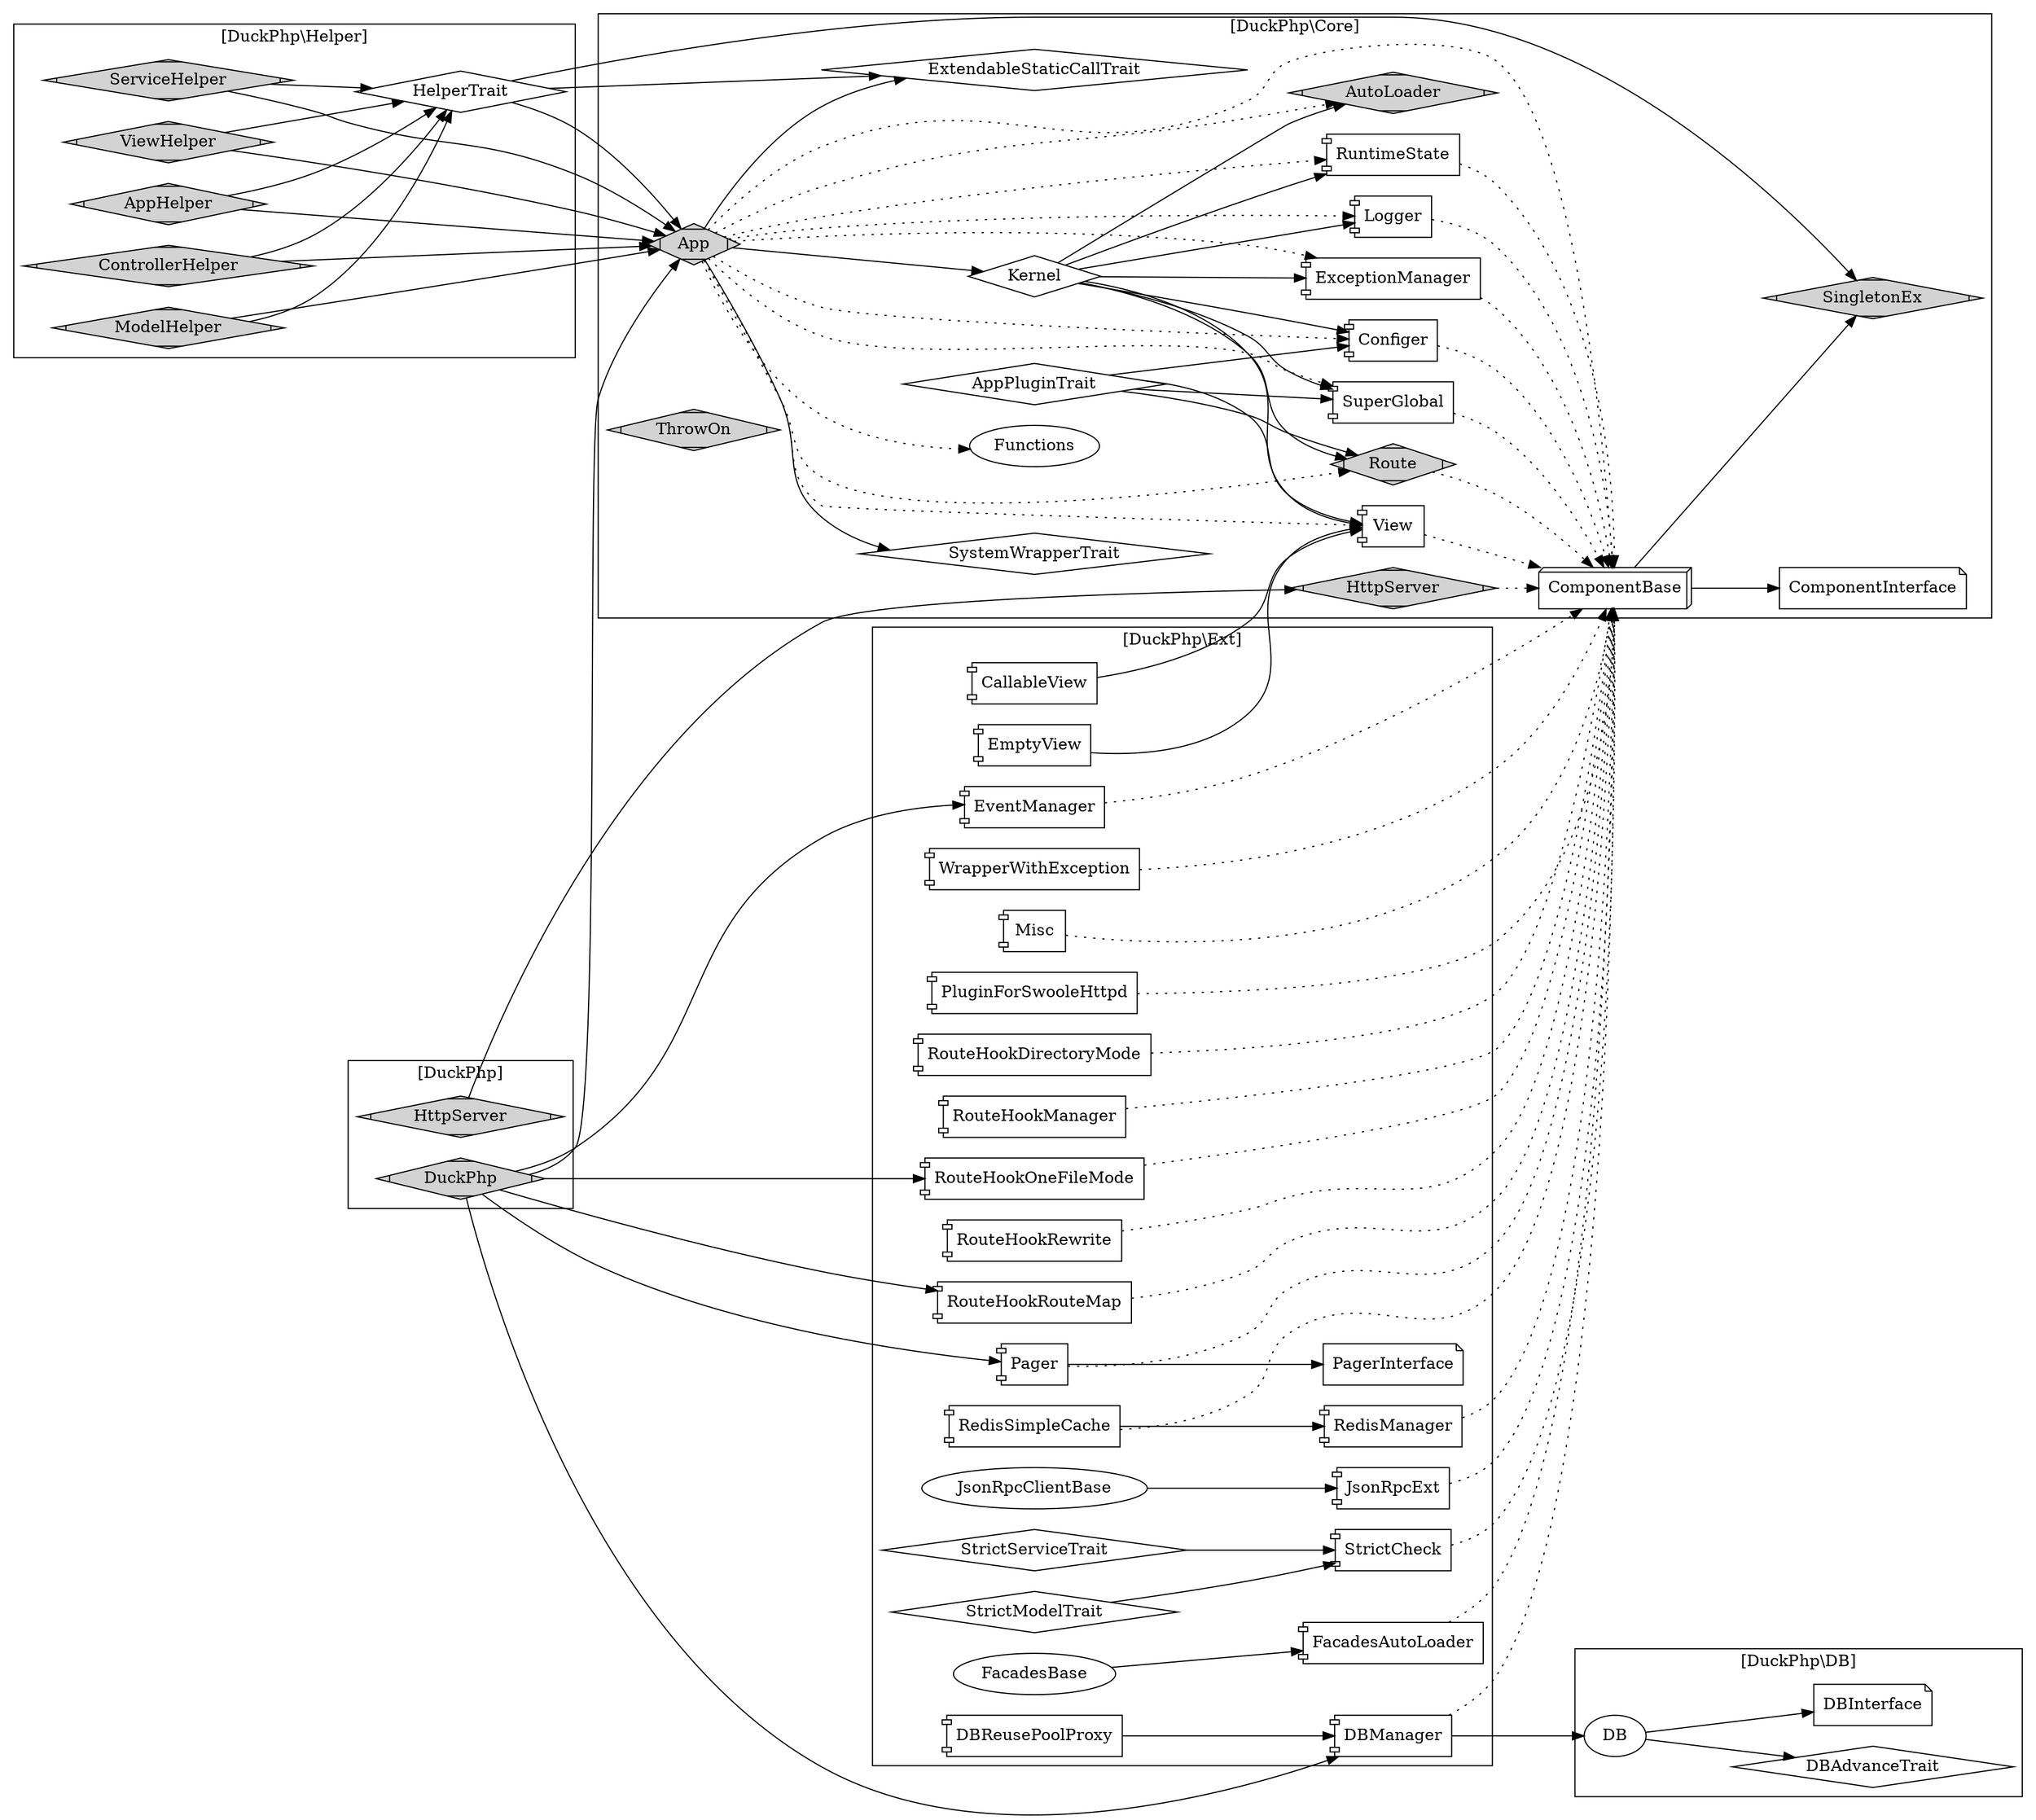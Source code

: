 digraph G{
/* This is a graphviz file */
graph [rankdir = "LR"];

subgraph cluster_Core {
    
    label = "[DuckPhp\\Core]";

    Core_AppPluginTrait [label="AppPluginTrait";shape=diamond];
    Core_App [label="App";shape=Mdiamond;style=filled]; 
    Core_Kernel [label="Kernel";shape="diamond"];
    Core_SingletonEx [label="SingletonEx";shape=Mdiamond;style=filled];
    Core_AutoLoader [label="AutoLoader";shape=Mdiamond;style=filled];
    Core_ExceptionManager [label="ExceptionManager";shape="component"];
    Core_View [label="View";shape="component"];
    Core_Configer [label="Configer";shape="component"];
    Core_Logger [label="Logger";shape="component"];
    Core_Route [label="Route";shape=Mdiamond;style=filled];
    Core_RuntimeState [label="RuntimeState";shape="component"];
    Core_SystemWrapperTrait [label="SystemWrapperTrait";shape=diamond];
    
    Core_HttpServer [label="HttpServer";shape=Mdiamond;style=filled];
    Core_SuperGlobal [label="SuperGlobal";shape="component"];

    Core_ExtendableStaticCallTrait [label="ExtendableStaticCallTrait";shape=diamond];
    
    Core_ThrowOn [label="ThrowOn";shape=Mdiamond;style=filled];
    Core_ComponentInterface [label="ComponentInterface";shape=note];
    Core_ComponentBase [label="ComponentBase";shape=box3d];
    Core_Functions [label="Functions"];


    Core_Kernel -> Core_AutoLoader ;
    Core_Kernel -> Core_Configer;
    Core_Kernel -> Core_Logger;
    Core_Kernel -> Core_ExceptionManager;
    Core_Kernel -> Core_Route;
    Core_Kernel -> Core_RuntimeState;
    Core_Kernel -> Core_View;
    Core_Kernel -> Core_SuperGlobal;
    
    Core_App -> Core_Kernel;
    Core_App -> Core_ExtendableStaticCallTrait;
    Core_App -> Core_SystemWrapperTrait;
    
    Core_App -> Core_AutoLoader [style="dotted"];
    Core_App -> Core_Configer [style="dotted"];
    Core_App -> Core_Logger [style="dotted"];
    Core_App -> Core_ExceptionManager [style="dotted"];
    Core_App -> Core_Route [style="dotted"];
    Core_App -> Core_RuntimeState [style="dotted"];
    Core_App -> Core_View [style="dotted"];
    Core_App -> Core_SuperGlobal [style="dotted"];
    
    Core_App -> Core_Functions [style="dotted"];
    Core_App -> Core_ComponentBase [style="dotted"];


    Core_AppPluginTrait -> Core_Configer;
    Core_AppPluginTrait -> Core_View;
    Core_AppPluginTrait -> Core_Route;
    Core_AppPluginTrait -> Core_SuperGlobal;
    
    
    Core_ExceptionManager -> Core_ComponentBase [style="dotted"];
    Core_Configer -> Core_ComponentBase [style="dotted"];
    Core_Route -> Core_ComponentBase [style="dotted"];
    Core_SuperGlobal -> Core_ComponentBase [style="dotted"];
    Core_RuntimeState -> Core_ComponentBase [style="dotted"];
    Core_View -> Core_ComponentBase [style="dotted"];
    Core_Logger -> Core_ComponentBase [style="dotted"];
    Core_HttpServer -> Core_ComponentBase [style="dotted"];

    
    Core_ComponentBase -> Core_ComponentInterface;
    Core_ComponentBase -> Core_SingletonEx;
    
    
}




subgraph cluster_Helper {
    
    label = "[DuckPhp\\Helper]";
    
    AppHelper [label="AppHelper";shape=Mdiamond;style=filled];
    ControllerHelper [label="ControllerHelper";shape=Mdiamond;style=filled];
    ModelHelper [label="ModelHelper";shape=Mdiamond;style=filled];
    ServiceHelper [label="ServiceHelper";shape=Mdiamond;style=filled];
    ViewHelper [label="ViewHelper";shape=Mdiamond;style=filled];
    HelperTrait [label="HelperTrait";shape=diamond];
    
    AppHelper -> Core_App; 
    ControllerHelper -> Core_App; 
    ModelHelper -> Core_App; 
    ServiceHelper -> Core_App; 
    ViewHelper -> Core_App; 
    HelperTrait -> Core_SingletonEx;
    HelperTrait -> Core_App;
    HelperTrait -> Core_ExtendableStaticCallTrait ;
    
    AppHelper -> HelperTrait; 
    ControllerHelper -> HelperTrait; 
    ModelHelper -> HelperTrait; 
    ServiceHelper -> HelperTrait; 
    ViewHelper -> HelperTrait; 

}




subgraph cluster_DB {
    
    label = "[DuckPhp\\DB]";

    DB_DB [label="DB"];
    DB_DBAdvanceTrait [label="DBAdvanceTrait";shape=diamond];
    DB_DBInterface [label="DBInterface";shape=note];
    
    DB_DB -> DB_DBAdvanceTrait;
    DB_DB -> DB_DBInterface;
}



subgraph cluster_Ext {
    
    label = "[DuckPhp\\Ext]";

    CallableView[shape="component"];
    DBManager[shape="component"];
    DBReusePoolProxy[shape="component"];
    EmptyView[shape="component"];
    FacadesAutoLoader[shape="component"];
    FacadesBase ;
    JsonRpcClientBase ;
    JsonRpcExt[shape="component"];
    Misc[shape="component"];
    Pager[shape="component"];
    PagerInterface [shape=note];
    PluginForSwooleHttpd[shape="component"];
    RedisManager[shape="component"];
    RedisSimpleCache[shape="component"];
    RouteHookDirectoryMode[shape="component"];
    RouteHookManager[shape="component"];
    RouteHookOneFileMode[shape="component"];
    RouteHookRewrite[shape="component"];
    RouteHookRouteMap[shape="component"];
    StrictCheck[shape="component"];
    StrictModelTrait [shape=diamond];
    StrictServiceTrait [shape=diamond];
    EventManager [shape="component"];
    WrapperWithException [shape="component"];

    DBManager -> DB_DB;
    CallableView ->Core_View; 
    DBReusePoolProxy ->DBManager;
    EmptyView ->Core_View; 
    JsonRpcClientBase ->JsonRpcExt;
    FacadesBase -> FacadesAutoLoader;
    Pager -> PagerInterface; 
    RedisSimpleCache -> RedisManager;
    StrictModelTrait -> StrictCheck; 
    StrictServiceTrait -> StrictCheck; 
    
    FacadesAutoLoader -> Core_ComponentBase [style="dotted"];
    JsonRpcExt -> Core_ComponentBase [style="dotted"];
    Pager -> Core_ComponentBase [style="dotted"];
    Misc -> Core_ComponentBase [style="dotted"];
    RedisSimpleCache -> Core_ComponentBase [style="dotted"];
    RedisManager -> Core_ComponentBase [style="dotted"];
    PluginForSwooleHttpd -> Core_ComponentBase [style="dotted"];
    StrictCheck -> Core_ComponentBase [style="dotted"];
    RouteHookDirectoryMode -> Core_ComponentBase [style="dotted"];
    RouteHookManager -> Core_ComponentBase [style="dotted"];
    RouteHookOneFileMode -> Core_ComponentBase [style="dotted"];
    RouteHookRewrite -> Core_ComponentBase [style="dotted"];
    RouteHookRouteMap -> Core_ComponentBase [style="dotted"];
    DBManager -> Core_ComponentBase [style="dotted"];

    EventManager -> Core_ComponentBase [style="dotted"];
    WrapperWithException -> Core_ComponentBase [style="dotted"];
}


subgraph cluster_DuckPhp {
    
    label = "[DuckPhp]";
    node [style=filled];

    HttpServer -> Core_HttpServer;
    DuckPhp -> Core_App;

    DuckPhp -> RouteHookRouteMap;
    DuckPhp -> Pager;
    DuckPhp -> DBManager;
    DuckPhp -> EventManager;
    DuckPhp -> RouteHookOneFileMode;

    DuckPhp [shape=Mdiamond];
    HttpServer [shape=Mdiamond;style=filled];

}

}
